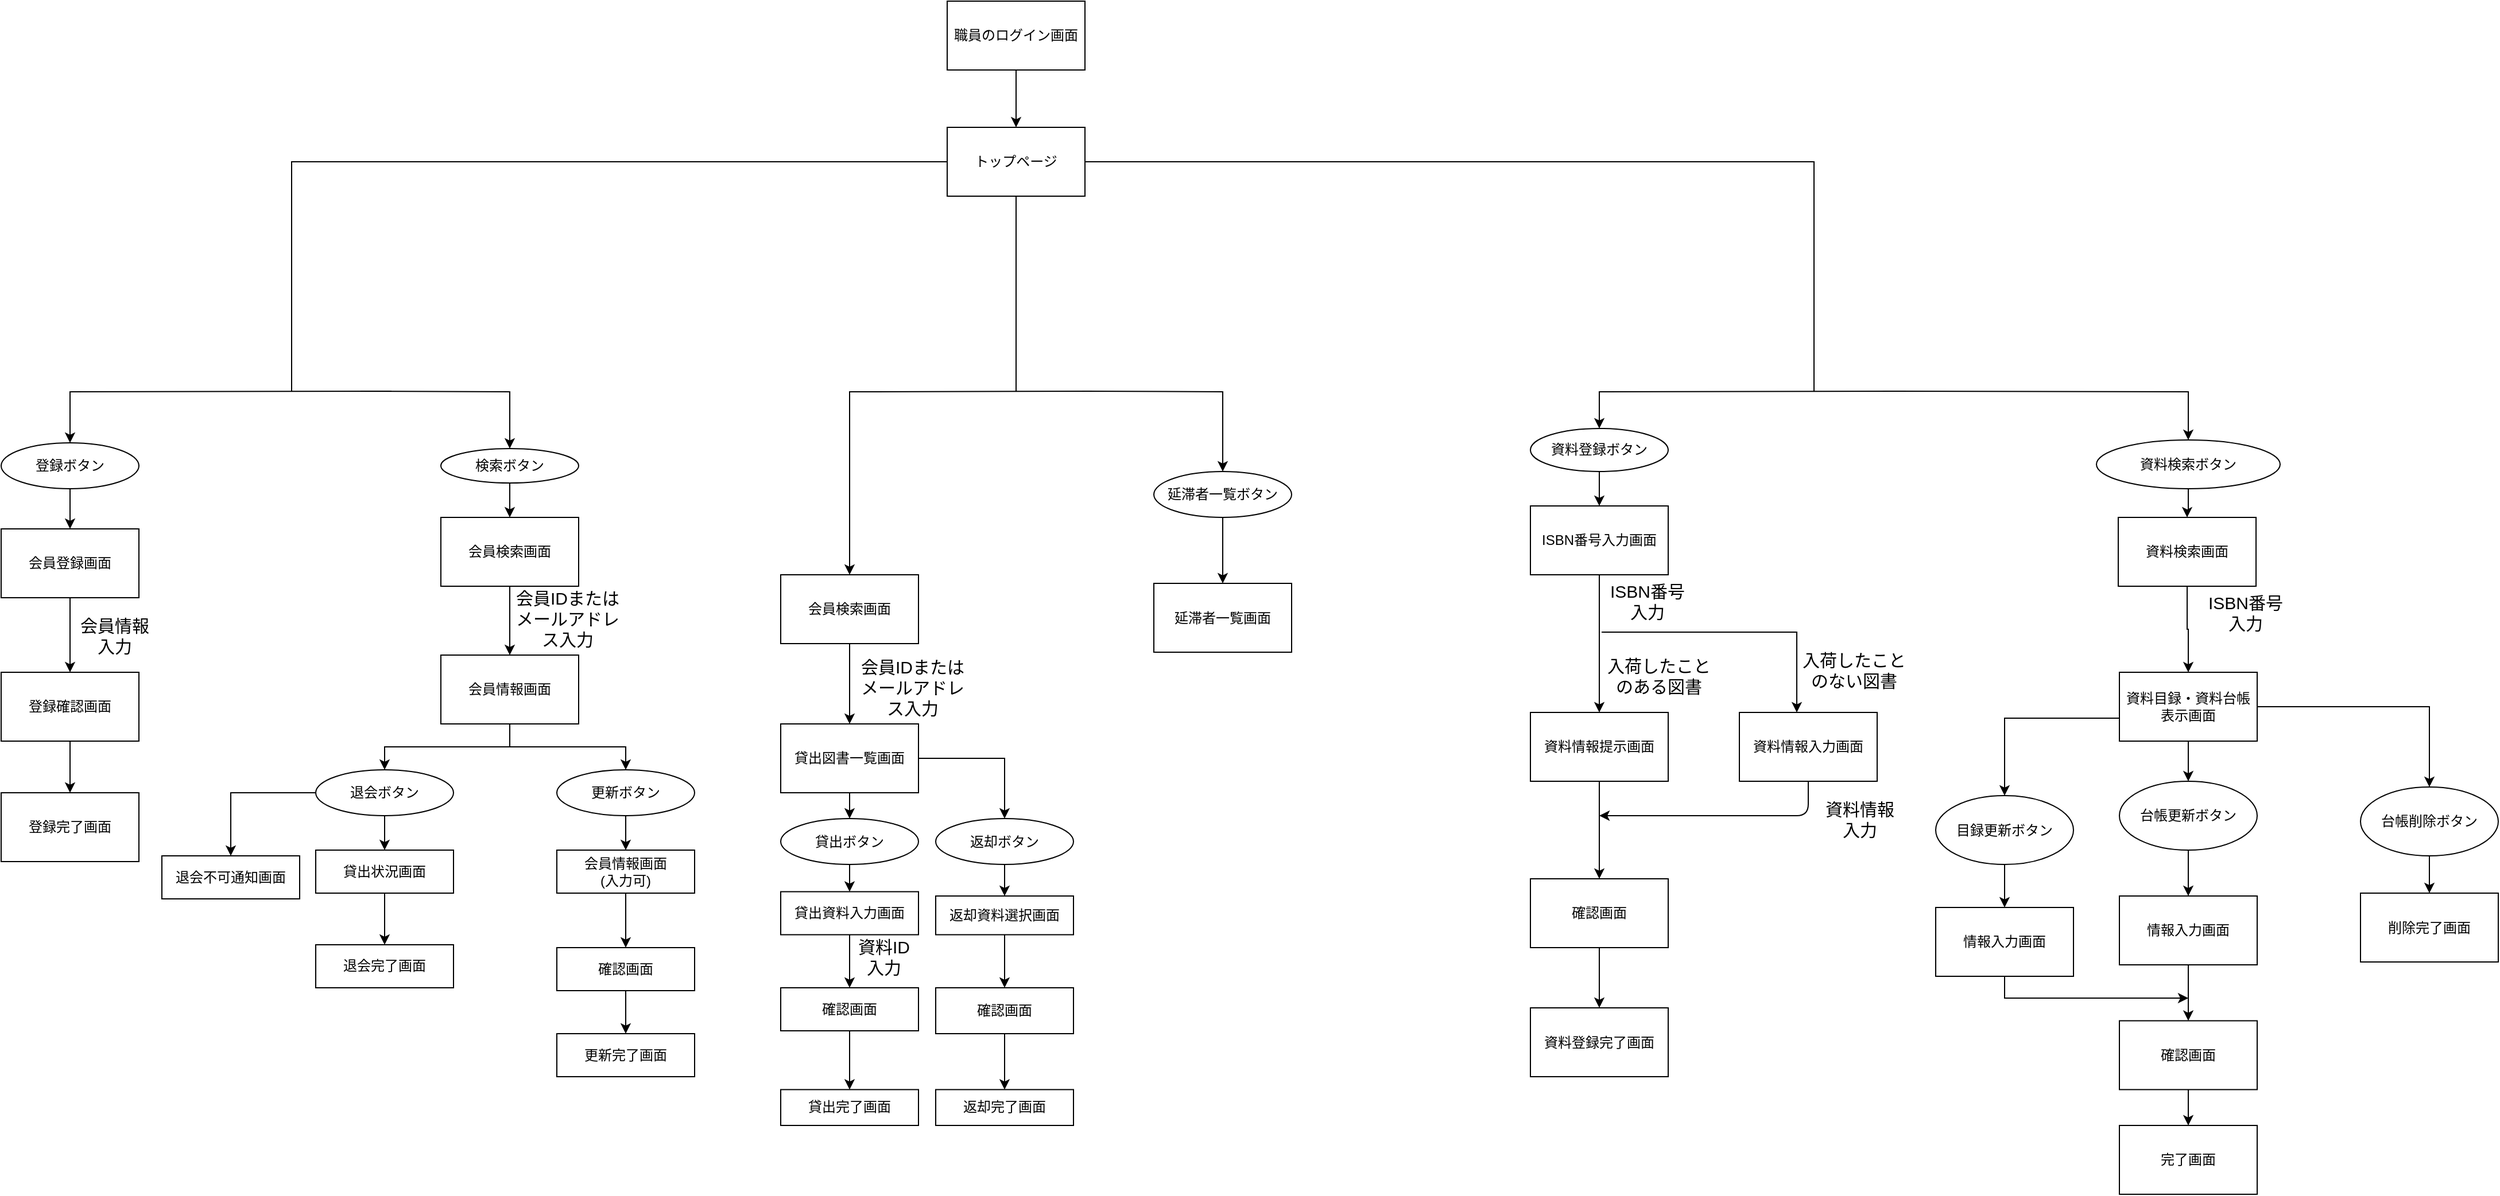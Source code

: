 <mxfile version="14.8.0" type="device"><diagram id="8GjPYLnFmO3mFz_kON_9" name="資料登録"><mxGraphModel dx="1600" dy="745" grid="1" gridSize="10" guides="1" tooltips="1" connect="1" arrows="1" fold="1" page="1" pageScale="1" pageWidth="827" pageHeight="1169" math="0" shadow="0"><root><mxCell id="0"/><mxCell id="1" parent="0"/><mxCell id="lGhjVvIqoReYvDxGLJVV-1" style="edgeStyle=orthogonalEdgeStyle;rounded=0;orthogonalLoop=1;jettySize=auto;html=1;endArrow=none;endFill=0;" parent="1" source="lGhjVvIqoReYvDxGLJVV-4" edge="1"><mxGeometry relative="1" as="geometry"><mxPoint x="493" y="630" as="targetPoint"/><Array as="points"><mxPoint x="493" y="430"/></Array></mxGeometry></mxCell><mxCell id="lGhjVvIqoReYvDxGLJVV-2" value="" style="edgeStyle=orthogonalEdgeStyle;rounded=0;orthogonalLoop=1;jettySize=auto;html=1;endArrow=none;endFill=0;" parent="1" source="lGhjVvIqoReYvDxGLJVV-4" edge="1"><mxGeometry relative="1" as="geometry"><mxPoint x="1124" y="630" as="targetPoint"/></mxGeometry></mxCell><mxCell id="lGhjVvIqoReYvDxGLJVV-3" value="" style="edgeStyle=orthogonalEdgeStyle;rounded=0;orthogonalLoop=1;jettySize=auto;html=1;endArrow=none;endFill=0;" parent="1" source="lGhjVvIqoReYvDxGLJVV-4" edge="1"><mxGeometry relative="1" as="geometry"><Array as="points"><mxPoint x="1819" y="430"/></Array><mxPoint x="1819" y="630" as="targetPoint"/></mxGeometry></mxCell><mxCell id="lGhjVvIqoReYvDxGLJVV-4" value="トップページ" style="rounded=0;whiteSpace=wrap;html=1;" parent="1" vertex="1"><mxGeometry x="1064" y="400" width="120" height="60" as="geometry"/></mxCell><mxCell id="lGhjVvIqoReYvDxGLJVV-5" value="" style="edgeStyle=orthogonalEdgeStyle;rounded=0;orthogonalLoop=1;jettySize=auto;html=1;" parent="1" source="lGhjVvIqoReYvDxGLJVV-6" target="lGhjVvIqoReYvDxGLJVV-78" edge="1"><mxGeometry relative="1" as="geometry"/></mxCell><mxCell id="lGhjVvIqoReYvDxGLJVV-6" value="会員登録画面" style="rounded=0;whiteSpace=wrap;html=1;" parent="1" vertex="1"><mxGeometry x="240" y="750" width="120" height="60" as="geometry"/></mxCell><mxCell id="lGhjVvIqoReYvDxGLJVV-7" value="" style="edgeStyle=orthogonalEdgeStyle;rounded=0;orthogonalLoop=1;jettySize=auto;html=1;" parent="1" source="lGhjVvIqoReYvDxGLJVV-8" target="lGhjVvIqoReYvDxGLJVV-6" edge="1"><mxGeometry relative="1" as="geometry"/></mxCell><mxCell id="lGhjVvIqoReYvDxGLJVV-8" value="登録ボタン" style="ellipse;whiteSpace=wrap;html=1;" parent="1" vertex="1"><mxGeometry x="240" y="675" width="120" height="40" as="geometry"/></mxCell><mxCell id="lGhjVvIqoReYvDxGLJVV-9" value="" style="edgeStyle=orthogonalEdgeStyle;rounded=0;orthogonalLoop=1;jettySize=auto;html=1;" parent="1" edge="1"><mxGeometry relative="1" as="geometry"><mxPoint x="1124" y="550" as="sourcePoint"/></mxGeometry></mxCell><mxCell id="lGhjVvIqoReYvDxGLJVV-11" value="" style="edgeStyle=orthogonalEdgeStyle;rounded=0;orthogonalLoop=1;jettySize=auto;html=1;" parent="1" target="lGhjVvIqoReYvDxGLJVV-102" edge="1"><mxGeometry relative="1" as="geometry"><mxPoint x="1184" y="630" as="sourcePoint"/></mxGeometry></mxCell><mxCell id="lGhjVvIqoReYvDxGLJVV-13" value="" style="edgeStyle=orthogonalEdgeStyle;rounded=0;orthogonalLoop=1;jettySize=auto;html=1;" parent="1" target="lGhjVvIqoReYvDxGLJVV-8" edge="1"><mxGeometry relative="1" as="geometry"><mxPoint x="580" y="630" as="sourcePoint"/></mxGeometry></mxCell><mxCell id="lGhjVvIqoReYvDxGLJVV-14" value="" style="edgeStyle=orthogonalEdgeStyle;rounded=0;orthogonalLoop=1;jettySize=auto;html=1;" parent="1" target="lGhjVvIqoReYvDxGLJVV-24" edge="1"><mxGeometry relative="1" as="geometry"><mxPoint x="553" y="630" as="sourcePoint"/></mxGeometry></mxCell><mxCell id="lGhjVvIqoReYvDxGLJVV-20" value="" style="edgeStyle=orthogonalEdgeStyle;rounded=0;orthogonalLoop=1;jettySize=auto;html=1;" parent="1" target="lGhjVvIqoReYvDxGLJVV-36" edge="1"><mxGeometry relative="1" as="geometry"><mxPoint x="1890" y="630" as="sourcePoint"/></mxGeometry></mxCell><mxCell id="lGhjVvIqoReYvDxGLJVV-21" value="" style="edgeStyle=orthogonalEdgeStyle;rounded=0;orthogonalLoop=1;jettySize=auto;html=1;" parent="1" target="lGhjVvIqoReYvDxGLJVV-38" edge="1"><mxGeometry relative="1" as="geometry"><mxPoint x="1879" y="630" as="sourcePoint"/></mxGeometry></mxCell><mxCell id="lGhjVvIqoReYvDxGLJVV-23" value="" style="edgeStyle=orthogonalEdgeStyle;rounded=0;orthogonalLoop=1;jettySize=auto;html=1;" parent="1" source="lGhjVvIqoReYvDxGLJVV-24" target="lGhjVvIqoReYvDxGLJVV-31" edge="1"><mxGeometry relative="1" as="geometry"/></mxCell><mxCell id="lGhjVvIqoReYvDxGLJVV-24" value="検索ボタン" style="ellipse;whiteSpace=wrap;html=1;rounded=0;" parent="1" vertex="1"><mxGeometry x="623" y="680" width="120" height="30" as="geometry"/></mxCell><mxCell id="lGhjVvIqoReYvDxGLJVV-25" value="" style="edgeStyle=orthogonalEdgeStyle;rounded=0;orthogonalLoop=1;jettySize=auto;html=1;" parent="1" target="lGhjVvIqoReYvDxGLJVV-53" edge="1"><mxGeometry relative="1" as="geometry"><mxPoint x="1190" y="630" as="sourcePoint"/></mxGeometry></mxCell><mxCell id="lGhjVvIqoReYvDxGLJVV-26" value="" style="edgeStyle=orthogonalEdgeStyle;rounded=0;orthogonalLoop=1;jettySize=auto;html=1;" parent="1" source="lGhjVvIqoReYvDxGLJVV-27" target="lGhjVvIqoReYvDxGLJVV-112" edge="1"><mxGeometry relative="1" as="geometry"/></mxCell><mxCell id="lGhjVvIqoReYvDxGLJVV-27" value="貸出ボタン" style="ellipse;whiteSpace=wrap;html=1;rounded=0;" parent="1" vertex="1"><mxGeometry x="919" y="1002.5" width="120" height="40" as="geometry"/></mxCell><mxCell id="lGhjVvIqoReYvDxGLJVV-28" value="" style="edgeStyle=orthogonalEdgeStyle;rounded=0;orthogonalLoop=1;jettySize=auto;html=1;entryX=0.5;entryY=0;entryDx=0;entryDy=0;" parent="1" source="lGhjVvIqoReYvDxGLJVV-29" target="lGhjVvIqoReYvDxGLJVV-61" edge="1"><mxGeometry relative="1" as="geometry"><mxPoint x="1249" y="780" as="targetPoint"/></mxGeometry></mxCell><mxCell id="lGhjVvIqoReYvDxGLJVV-29" value="返却ボタン" style="ellipse;whiteSpace=wrap;html=1;rounded=0;" parent="1" vertex="1"><mxGeometry x="1054" y="1002.5" width="120" height="40" as="geometry"/></mxCell><mxCell id="lGhjVvIqoReYvDxGLJVV-30" value="" style="edgeStyle=orthogonalEdgeStyle;rounded=0;orthogonalLoop=1;jettySize=auto;html=1;" parent="1" source="lGhjVvIqoReYvDxGLJVV-31" target="lGhjVvIqoReYvDxGLJVV-66" edge="1"><mxGeometry relative="1" as="geometry"/></mxCell><mxCell id="lGhjVvIqoReYvDxGLJVV-31" value="会員検索画面" style="whiteSpace=wrap;html=1;rounded=0;" parent="1" vertex="1"><mxGeometry x="623" y="740" width="120" height="60" as="geometry"/></mxCell><mxCell id="lGhjVvIqoReYvDxGLJVV-32" value="" style="edgeStyle=orthogonalEdgeStyle;rounded=0;orthogonalLoop=1;jettySize=auto;html=1;" parent="1" source="lGhjVvIqoReYvDxGLJVV-34" target="lGhjVvIqoReYvDxGLJVV-27" edge="1"><mxGeometry relative="1" as="geometry"><mxPoint x="979" y="1000" as="targetPoint"/></mxGeometry></mxCell><mxCell id="lGhjVvIqoReYvDxGLJVV-33" value="" style="edgeStyle=orthogonalEdgeStyle;rounded=0;orthogonalLoop=1;jettySize=auto;html=1;" parent="1" source="lGhjVvIqoReYvDxGLJVV-34" target="lGhjVvIqoReYvDxGLJVV-29" edge="1"><mxGeometry relative="1" as="geometry"/></mxCell><mxCell id="lGhjVvIqoReYvDxGLJVV-34" value="貸出図書一覧画面" style="whiteSpace=wrap;html=1;rounded=0;" parent="1" vertex="1"><mxGeometry x="919" y="920" width="120" height="60" as="geometry"/></mxCell><mxCell id="lGhjVvIqoReYvDxGLJVV-35" value="" style="edgeStyle=orthogonalEdgeStyle;rounded=0;orthogonalLoop=1;jettySize=auto;html=1;" parent="1" source="lGhjVvIqoReYvDxGLJVV-36" target="lGhjVvIqoReYvDxGLJVV-41" edge="1"><mxGeometry relative="1" as="geometry"/></mxCell><mxCell id="lGhjVvIqoReYvDxGLJVV-36" value="資料登録ボタン" style="ellipse;whiteSpace=wrap;html=1;rounded=0;" parent="1" vertex="1"><mxGeometry x="1572" y="662.5" width="120" height="37.5" as="geometry"/></mxCell><mxCell id="lGhjVvIqoReYvDxGLJVV-37" value="" style="edgeStyle=orthogonalEdgeStyle;rounded=0;orthogonalLoop=1;jettySize=auto;html=1;" parent="1" source="lGhjVvIqoReYvDxGLJVV-38" target="lGhjVvIqoReYvDxGLJVV-43" edge="1"><mxGeometry relative="1" as="geometry"/></mxCell><mxCell id="lGhjVvIqoReYvDxGLJVV-38" value="資料検索ボタン" style="ellipse;whiteSpace=wrap;html=1;rounded=0;" parent="1" vertex="1"><mxGeometry x="2065" y="672.5" width="160" height="42.5" as="geometry"/></mxCell><mxCell id="lGhjVvIqoReYvDxGLJVV-39" value="" style="edgeStyle=orthogonalEdgeStyle;rounded=0;orthogonalLoop=1;jettySize=auto;html=1;" parent="1" source="lGhjVvIqoReYvDxGLJVV-41" target="lGhjVvIqoReYvDxGLJVV-81" edge="1"><mxGeometry relative="1" as="geometry"/></mxCell><mxCell id="lGhjVvIqoReYvDxGLJVV-40" value="" style="edgeStyle=orthogonalEdgeStyle;rounded=0;orthogonalLoop=1;jettySize=auto;html=1;" parent="1" target="lGhjVvIqoReYvDxGLJVV-84" edge="1"><mxGeometry relative="1" as="geometry"><Array as="points"><mxPoint x="1634" y="840"/><mxPoint x="1804" y="840"/></Array><mxPoint x="1634" y="840" as="sourcePoint"/></mxGeometry></mxCell><mxCell id="lGhjVvIqoReYvDxGLJVV-41" value="ISBN番号入力画面" style="whiteSpace=wrap;html=1;rounded=0;" parent="1" vertex="1"><mxGeometry x="1572" y="730" width="120" height="60" as="geometry"/></mxCell><mxCell id="lGhjVvIqoReYvDxGLJVV-42" value="" style="edgeStyle=orthogonalEdgeStyle;rounded=0;orthogonalLoop=1;jettySize=auto;html=1;" parent="1" source="lGhjVvIqoReYvDxGLJVV-43" target="lGhjVvIqoReYvDxGLJVV-89" edge="1"><mxGeometry relative="1" as="geometry"/></mxCell><mxCell id="lGhjVvIqoReYvDxGLJVV-43" value="資料検索画面" style="whiteSpace=wrap;html=1;rounded=0;" parent="1" vertex="1"><mxGeometry x="2084" y="740" width="120" height="60" as="geometry"/></mxCell><mxCell id="lGhjVvIqoReYvDxGLJVV-44" value="" style="edgeStyle=orthogonalEdgeStyle;rounded=0;orthogonalLoop=1;jettySize=auto;html=1;" parent="1" source="lGhjVvIqoReYvDxGLJVV-45" target="lGhjVvIqoReYvDxGLJVV-83" edge="1"><mxGeometry relative="1" as="geometry"/></mxCell><mxCell id="lGhjVvIqoReYvDxGLJVV-45" value="確認画面" style="whiteSpace=wrap;html=1;rounded=0;" parent="1" vertex="1"><mxGeometry x="1572" y="1055" width="120" height="60" as="geometry"/></mxCell><mxCell id="lGhjVvIqoReYvDxGLJVV-46" value="" style="edgeStyle=orthogonalEdgeStyle;rounded=0;orthogonalLoop=1;jettySize=auto;html=1;" parent="1" source="lGhjVvIqoReYvDxGLJVV-47" target="lGhjVvIqoReYvDxGLJVV-49" edge="1"><mxGeometry relative="1" as="geometry"/></mxCell><mxCell id="lGhjVvIqoReYvDxGLJVV-47" value="退会ボタン" style="ellipse;whiteSpace=wrap;html=1;rounded=0;" parent="1" vertex="1"><mxGeometry x="514" y="960" width="120" height="40" as="geometry"/></mxCell><mxCell id="lGhjVvIqoReYvDxGLJVV-48" value="" style="edgeStyle=orthogonalEdgeStyle;rounded=0;orthogonalLoop=1;jettySize=auto;html=1;" parent="1" source="lGhjVvIqoReYvDxGLJVV-49" target="lGhjVvIqoReYvDxGLJVV-72" edge="1"><mxGeometry relative="1" as="geometry"><Array as="points"><mxPoint x="574" y="1090"/><mxPoint x="574" y="1090"/></Array></mxGeometry></mxCell><mxCell id="lGhjVvIqoReYvDxGLJVV-49" value="貸出状況画面" style="whiteSpace=wrap;html=1;rounded=0;" parent="1" vertex="1"><mxGeometry x="514" y="1030" width="120" height="37.5" as="geometry"/></mxCell><mxCell id="lGhjVvIqoReYvDxGLJVV-50" value="" style="edgeStyle=orthogonalEdgeStyle;rounded=0;orthogonalLoop=1;jettySize=auto;html=1;" parent="1" source="lGhjVvIqoReYvDxGLJVV-51" target="lGhjVvIqoReYvDxGLJVV-4" edge="1"><mxGeometry relative="1" as="geometry"/></mxCell><mxCell id="lGhjVvIqoReYvDxGLJVV-51" value="職員のログイン画面" style="rounded=0;whiteSpace=wrap;html=1;" parent="1" vertex="1"><mxGeometry x="1064" y="290" width="120" height="60" as="geometry"/></mxCell><mxCell id="lGhjVvIqoReYvDxGLJVV-52" value="" style="edgeStyle=orthogonalEdgeStyle;rounded=0;orthogonalLoop=1;jettySize=auto;html=1;" parent="1" source="lGhjVvIqoReYvDxGLJVV-53" target="lGhjVvIqoReYvDxGLJVV-34" edge="1"><mxGeometry relative="1" as="geometry"/></mxCell><mxCell id="lGhjVvIqoReYvDxGLJVV-53" value="会員検索画面" style="whiteSpace=wrap;html=1;rounded=0;" parent="1" vertex="1"><mxGeometry x="919" y="790" width="120" height="60" as="geometry"/></mxCell><mxCell id="lGhjVvIqoReYvDxGLJVV-54" value="&lt;span style=&quot;font-size: 15px&quot;&gt;会員IDまたはメールアドレス入力&lt;/span&gt;" style="text;html=1;strokeColor=none;fillColor=none;align=center;verticalAlign=middle;whiteSpace=wrap;rounded=0;" parent="1" vertex="1"><mxGeometry x="984" y="855" width="100" height="65" as="geometry"/></mxCell><mxCell id="lGhjVvIqoReYvDxGLJVV-55" value="" style="edgeStyle=orthogonalEdgeStyle;rounded=0;orthogonalLoop=1;jettySize=auto;html=1;" parent="1" source="lGhjVvIqoReYvDxGLJVV-56" target="lGhjVvIqoReYvDxGLJVV-58" edge="1"><mxGeometry relative="1" as="geometry"/></mxCell><mxCell id="lGhjVvIqoReYvDxGLJVV-56" value="確認画面" style="whiteSpace=wrap;html=1;rounded=0;" parent="1" vertex="1"><mxGeometry x="919" y="1150" width="120" height="37.5" as="geometry"/></mxCell><mxCell id="lGhjVvIqoReYvDxGLJVV-57" value="&lt;font style=&quot;font-size: 15px&quot;&gt;資料ID入力&lt;/font&gt;" style="text;html=1;strokeColor=none;fillColor=none;align=center;verticalAlign=middle;whiteSpace=wrap;rounded=0;" parent="1" vertex="1"><mxGeometry x="979" y="1090" width="60" height="65" as="geometry"/></mxCell><mxCell id="lGhjVvIqoReYvDxGLJVV-58" value="貸出完了画面" style="whiteSpace=wrap;html=1;rounded=0;" parent="1" vertex="1"><mxGeometry x="919" y="1238.75" width="120" height="31.25" as="geometry"/></mxCell><mxCell id="lGhjVvIqoReYvDxGLJVV-59" value="確認画面" style="whiteSpace=wrap;html=1;rounded=0;" parent="1" vertex="1"><mxGeometry x="1054" y="1150" width="120" height="40" as="geometry"/></mxCell><mxCell id="lGhjVvIqoReYvDxGLJVV-60" value="" style="edgeStyle=orthogonalEdgeStyle;rounded=0;orthogonalLoop=1;jettySize=auto;html=1;exitX=0.5;exitY=1;exitDx=0;exitDy=0;entryX=0.5;entryY=0;entryDx=0;entryDy=0;" parent="1" source="lGhjVvIqoReYvDxGLJVV-61" target="lGhjVvIqoReYvDxGLJVV-59" edge="1"><mxGeometry relative="1" as="geometry"><mxPoint x="1249" y="920" as="targetPoint"/></mxGeometry></mxCell><mxCell id="lGhjVvIqoReYvDxGLJVV-61" value="返却資料選択画面" style="whiteSpace=wrap;html=1;rounded=0;" parent="1" vertex="1"><mxGeometry x="1054" y="1070" width="120" height="33.75" as="geometry"/></mxCell><mxCell id="lGhjVvIqoReYvDxGLJVV-62" value="" style="edgeStyle=orthogonalEdgeStyle;rounded=0;orthogonalLoop=1;jettySize=auto;html=1;exitX=0.5;exitY=1;exitDx=0;exitDy=0;" parent="1" source="lGhjVvIqoReYvDxGLJVV-59" target="lGhjVvIqoReYvDxGLJVV-63" edge="1"><mxGeometry relative="1" as="geometry"><mxPoint x="1124" y="990" as="sourcePoint"/></mxGeometry></mxCell><mxCell id="lGhjVvIqoReYvDxGLJVV-63" value="返却完了画面" style="whiteSpace=wrap;html=1;rounded=0;" parent="1" vertex="1"><mxGeometry x="1054" y="1238.75" width="120" height="31.25" as="geometry"/></mxCell><mxCell id="lGhjVvIqoReYvDxGLJVV-64" value="" style="edgeStyle=orthogonalEdgeStyle;rounded=0;orthogonalLoop=1;jettySize=auto;html=1;" parent="1" source="lGhjVvIqoReYvDxGLJVV-66" target="lGhjVvIqoReYvDxGLJVV-47" edge="1"><mxGeometry relative="1" as="geometry"/></mxCell><mxCell id="lGhjVvIqoReYvDxGLJVV-65" value="" style="edgeStyle=orthogonalEdgeStyle;rounded=0;orthogonalLoop=1;jettySize=auto;html=1;exitX=0.5;exitY=1;exitDx=0;exitDy=0;entryX=0.5;entryY=0;entryDx=0;entryDy=0;" parent="1" source="lGhjVvIqoReYvDxGLJVV-66" target="lGhjVvIqoReYvDxGLJVV-69" edge="1"><mxGeometry relative="1" as="geometry"><mxPoint x="784" y="970" as="targetPoint"/></mxGeometry></mxCell><mxCell id="lGhjVvIqoReYvDxGLJVV-66" value="会員情報画面" style="whiteSpace=wrap;html=1;rounded=0;" parent="1" vertex="1"><mxGeometry x="623" y="860" width="120" height="60" as="geometry"/></mxCell><mxCell id="lGhjVvIqoReYvDxGLJVV-67" value="&lt;font style=&quot;font-size: 15px&quot;&gt;会員IDまたはメールアドレス入力&lt;/font&gt;" style="text;html=1;strokeColor=none;fillColor=none;align=center;verticalAlign=middle;whiteSpace=wrap;rounded=0;" parent="1" vertex="1"><mxGeometry x="683" y="795" width="101" height="65" as="geometry"/></mxCell><mxCell id="lGhjVvIqoReYvDxGLJVV-68" value="" style="edgeStyle=orthogonalEdgeStyle;rounded=0;orthogonalLoop=1;jettySize=auto;html=1;" parent="1" source="lGhjVvIqoReYvDxGLJVV-69" target="lGhjVvIqoReYvDxGLJVV-71" edge="1"><mxGeometry relative="1" as="geometry"/></mxCell><mxCell id="lGhjVvIqoReYvDxGLJVV-69" value="更新ボタン" style="ellipse;whiteSpace=wrap;html=1;rounded=0;" parent="1" vertex="1"><mxGeometry x="724" y="960" width="120" height="40" as="geometry"/></mxCell><mxCell id="lGhjVvIqoReYvDxGLJVV-70" value="" style="edgeStyle=orthogonalEdgeStyle;rounded=0;orthogonalLoop=1;jettySize=auto;html=1;" parent="1" source="lGhjVvIqoReYvDxGLJVV-71" target="lGhjVvIqoReYvDxGLJVV-74" edge="1"><mxGeometry relative="1" as="geometry"/></mxCell><mxCell id="lGhjVvIqoReYvDxGLJVV-71" value="会員情報画面&lt;br&gt;(入力可)" style="whiteSpace=wrap;html=1;rounded=0;" parent="1" vertex="1"><mxGeometry x="724" y="1030" width="120" height="37.5" as="geometry"/></mxCell><mxCell id="lGhjVvIqoReYvDxGLJVV-72" value="退会完了画面" style="whiteSpace=wrap;html=1;rounded=0;" parent="1" vertex="1"><mxGeometry x="514" y="1112.5" width="120" height="37.5" as="geometry"/></mxCell><mxCell id="lGhjVvIqoReYvDxGLJVV-73" value="" style="edgeStyle=orthogonalEdgeStyle;rounded=0;orthogonalLoop=1;jettySize=auto;html=1;" parent="1" source="lGhjVvIqoReYvDxGLJVV-74" target="lGhjVvIqoReYvDxGLJVV-75" edge="1"><mxGeometry relative="1" as="geometry"/></mxCell><mxCell id="lGhjVvIqoReYvDxGLJVV-74" value="確認画面" style="whiteSpace=wrap;html=1;rounded=0;" parent="1" vertex="1"><mxGeometry x="724" y="1115" width="120" height="37.5" as="geometry"/></mxCell><mxCell id="lGhjVvIqoReYvDxGLJVV-75" value="更新完了画面" style="whiteSpace=wrap;html=1;rounded=0;" parent="1" vertex="1"><mxGeometry x="724" y="1190" width="120" height="37.5" as="geometry"/></mxCell><mxCell id="lGhjVvIqoReYvDxGLJVV-76" value="&lt;font style=&quot;font-size: 15px&quot;&gt;会員情報入力&lt;/font&gt;" style="text;html=1;strokeColor=none;fillColor=none;align=center;verticalAlign=middle;whiteSpace=wrap;rounded=0;" parent="1" vertex="1"><mxGeometry x="304" y="810" width="70" height="65" as="geometry"/></mxCell><mxCell id="lGhjVvIqoReYvDxGLJVV-77" value="" style="edgeStyle=orthogonalEdgeStyle;rounded=0;orthogonalLoop=1;jettySize=auto;html=1;" parent="1" source="lGhjVvIqoReYvDxGLJVV-78" target="lGhjVvIqoReYvDxGLJVV-79" edge="1"><mxGeometry relative="1" as="geometry"/></mxCell><mxCell id="lGhjVvIqoReYvDxGLJVV-78" value="登録確認画面" style="whiteSpace=wrap;html=1;rounded=0;" parent="1" vertex="1"><mxGeometry x="240" y="875" width="120" height="60" as="geometry"/></mxCell><mxCell id="lGhjVvIqoReYvDxGLJVV-79" value="登録完了画面" style="whiteSpace=wrap;html=1;rounded=0;" parent="1" vertex="1"><mxGeometry x="240" y="980" width="120" height="60" as="geometry"/></mxCell><mxCell id="lGhjVvIqoReYvDxGLJVV-80" value="" style="edgeStyle=orthogonalEdgeStyle;rounded=0;orthogonalLoop=1;jettySize=auto;html=1;" parent="1" source="lGhjVvIqoReYvDxGLJVV-81" target="lGhjVvIqoReYvDxGLJVV-45" edge="1"><mxGeometry relative="1" as="geometry"/></mxCell><mxCell id="lGhjVvIqoReYvDxGLJVV-81" value="資料情報提示画面" style="whiteSpace=wrap;html=1;rounded=0;" parent="1" vertex="1"><mxGeometry x="1572" y="910" width="120" height="60" as="geometry"/></mxCell><mxCell id="lGhjVvIqoReYvDxGLJVV-82" value="&lt;span style=&quot;font-size: 15px&quot;&gt;入荷したことのある図書&lt;/span&gt;" style="text;html=1;strokeColor=none;fillColor=none;align=center;verticalAlign=middle;whiteSpace=wrap;rounded=0;" parent="1" vertex="1"><mxGeometry x="1634" y="845" width="100" height="65" as="geometry"/></mxCell><mxCell id="lGhjVvIqoReYvDxGLJVV-83" value="資料登録完了画面" style="whiteSpace=wrap;html=1;rounded=0;" parent="1" vertex="1"><mxGeometry x="1572" y="1167.5" width="120" height="60" as="geometry"/></mxCell><mxCell id="lGhjVvIqoReYvDxGLJVV-84" value="資料情報入力画面" style="whiteSpace=wrap;html=1;rounded=0;" parent="1" vertex="1"><mxGeometry x="1754" y="910" width="120" height="60" as="geometry"/></mxCell><mxCell id="lGhjVvIqoReYvDxGLJVV-85" value="" style="endArrow=classic;html=1;exitX=0.5;exitY=1;exitDx=0;exitDy=0;" parent="1" source="lGhjVvIqoReYvDxGLJVV-84" edge="1"><mxGeometry width="50" height="50" relative="1" as="geometry"><mxPoint x="1794" y="1000" as="sourcePoint"/><mxPoint x="1632" y="1000" as="targetPoint"/><Array as="points"><mxPoint x="1814" y="1000"/></Array></mxGeometry></mxCell><mxCell id="lGhjVvIqoReYvDxGLJVV-86" value="&lt;span style=&quot;font-size: 15px&quot;&gt;入荷したことのない図書&lt;/span&gt;" style="text;html=1;strokeColor=none;fillColor=none;align=center;verticalAlign=middle;whiteSpace=wrap;rounded=0;" parent="1" vertex="1"><mxGeometry x="1804" y="840" width="100" height="65" as="geometry"/></mxCell><mxCell id="lGhjVvIqoReYvDxGLJVV-87" value="" style="edgeStyle=orthogonalEdgeStyle;rounded=0;orthogonalLoop=1;jettySize=auto;html=1;" parent="1" source="lGhjVvIqoReYvDxGLJVV-89" target="lGhjVvIqoReYvDxGLJVV-96" edge="1"><mxGeometry relative="1" as="geometry"/></mxCell><mxCell id="lGhjVvIqoReYvDxGLJVV-88" value="" style="edgeStyle=orthogonalEdgeStyle;rounded=0;orthogonalLoop=1;jettySize=auto;html=1;" parent="1" source="lGhjVvIqoReYvDxGLJVV-89" target="lGhjVvIqoReYvDxGLJVV-98" edge="1"><mxGeometry relative="1" as="geometry"/></mxCell><mxCell id="lGhjVvIqoReYvDxGLJVV-89" value="資料目録・資料台帳&lt;br&gt;表示画面" style="whiteSpace=wrap;html=1;rounded=0;" parent="1" vertex="1"><mxGeometry x="2085" y="875" width="120" height="60" as="geometry"/></mxCell><mxCell id="lGhjVvIqoReYvDxGLJVV-90" value="&lt;font style=&quot;font-size: 15px&quot;&gt;ISBN番号入力&lt;/font&gt;" style="text;html=1;strokeColor=none;fillColor=none;align=center;verticalAlign=middle;whiteSpace=wrap;rounded=0;" parent="1" vertex="1"><mxGeometry x="2155" y="790" width="80" height="65" as="geometry"/></mxCell><mxCell id="lGhjVvIqoReYvDxGLJVV-91" value="&lt;font style=&quot;font-size: 15px&quot;&gt;資料情報入力&lt;/font&gt;" style="text;html=1;strokeColor=none;fillColor=none;align=center;verticalAlign=middle;whiteSpace=wrap;rounded=0;" parent="1" vertex="1"><mxGeometry x="1824" y="970" width="70" height="65" as="geometry"/></mxCell><mxCell id="lGhjVvIqoReYvDxGLJVV-92" value="" style="edgeStyle=orthogonalEdgeStyle;rounded=0;orthogonalLoop=1;jettySize=auto;html=1;" parent="1" source="lGhjVvIqoReYvDxGLJVV-93" target="lGhjVvIqoReYvDxGLJVV-100" edge="1"><mxGeometry relative="1" as="geometry"/></mxCell><mxCell id="lGhjVvIqoReYvDxGLJVV-93" value="情報入力画面" style="whiteSpace=wrap;html=1;rounded=0;" parent="1" vertex="1"><mxGeometry x="2085" y="1070" width="120" height="60" as="geometry"/></mxCell><mxCell id="lGhjVvIqoReYvDxGLJVV-94" value="削除完了画面" style="whiteSpace=wrap;html=1;rounded=0;" parent="1" vertex="1"><mxGeometry x="2295" y="1067.5" width="120" height="60" as="geometry"/></mxCell><mxCell id="lGhjVvIqoReYvDxGLJVV-95" value="" style="edgeStyle=orthogonalEdgeStyle;rounded=0;orthogonalLoop=1;jettySize=auto;html=1;" parent="1" source="lGhjVvIqoReYvDxGLJVV-96" target="lGhjVvIqoReYvDxGLJVV-94" edge="1"><mxGeometry relative="1" as="geometry"/></mxCell><mxCell id="lGhjVvIqoReYvDxGLJVV-96" value="台帳削除ボタン" style="ellipse;whiteSpace=wrap;html=1;rounded=0;" parent="1" vertex="1"><mxGeometry x="2295" y="975" width="120" height="60" as="geometry"/></mxCell><mxCell id="lGhjVvIqoReYvDxGLJVV-97" value="" style="edgeStyle=orthogonalEdgeStyle;rounded=0;orthogonalLoop=1;jettySize=auto;html=1;" parent="1" source="lGhjVvIqoReYvDxGLJVV-98" target="lGhjVvIqoReYvDxGLJVV-93" edge="1"><mxGeometry relative="1" as="geometry"/></mxCell><mxCell id="lGhjVvIqoReYvDxGLJVV-98" value="台帳更新ボタン" style="ellipse;whiteSpace=wrap;html=1;rounded=0;" parent="1" vertex="1"><mxGeometry x="2085" y="970" width="120" height="60" as="geometry"/></mxCell><mxCell id="lGhjVvIqoReYvDxGLJVV-99" value="" style="edgeStyle=orthogonalEdgeStyle;rounded=0;orthogonalLoop=1;jettySize=auto;html=1;" parent="1" source="lGhjVvIqoReYvDxGLJVV-100" target="lGhjVvIqoReYvDxGLJVV-105" edge="1"><mxGeometry relative="1" as="geometry"/></mxCell><mxCell id="lGhjVvIqoReYvDxGLJVV-100" value="確認画面" style="whiteSpace=wrap;html=1;rounded=0;" parent="1" vertex="1"><mxGeometry x="2085" y="1178.75" width="120" height="60" as="geometry"/></mxCell><mxCell id="lGhjVvIqoReYvDxGLJVV-101" value="" style="edgeStyle=orthogonalEdgeStyle;rounded=0;orthogonalLoop=1;jettySize=auto;html=1;" parent="1" source="lGhjVvIqoReYvDxGLJVV-102" target="lGhjVvIqoReYvDxGLJVV-103" edge="1"><mxGeometry relative="1" as="geometry"/></mxCell><mxCell id="lGhjVvIqoReYvDxGLJVV-102" value="延滞者一覧ボタン" style="ellipse;whiteSpace=wrap;html=1;rounded=0;" parent="1" vertex="1"><mxGeometry x="1244" y="700" width="120" height="40" as="geometry"/></mxCell><mxCell id="lGhjVvIqoReYvDxGLJVV-103" value="延滞者一覧画面" style="whiteSpace=wrap;html=1;rounded=0;" parent="1" vertex="1"><mxGeometry x="1244" y="797.5" width="120" height="60" as="geometry"/></mxCell><mxCell id="lGhjVvIqoReYvDxGLJVV-104" value="&lt;span style=&quot;font-size: 15px&quot;&gt;ISBN番号&lt;br&gt;入力&lt;br&gt;&lt;/span&gt;" style="text;html=1;strokeColor=none;fillColor=none;align=center;verticalAlign=middle;whiteSpace=wrap;rounded=0;" parent="1" vertex="1"><mxGeometry x="1624" y="780" width="100" height="65" as="geometry"/></mxCell><mxCell id="lGhjVvIqoReYvDxGLJVV-105" value="完了画面" style="whiteSpace=wrap;html=1;rounded=0;" parent="1" vertex="1"><mxGeometry x="2085" y="1270" width="120" height="60" as="geometry"/></mxCell><mxCell id="lGhjVvIqoReYvDxGLJVV-106" value="" style="edgeStyle=orthogonalEdgeStyle;rounded=0;orthogonalLoop=1;jettySize=auto;html=1;exitX=0.5;exitY=1;exitDx=0;exitDy=0;" parent="1" source="lGhjVvIqoReYvDxGLJVV-107" edge="1"><mxGeometry relative="1" as="geometry"><mxPoint x="2145" y="1159" as="targetPoint"/><Array as="points"><mxPoint x="1985" y="1159"/></Array></mxGeometry></mxCell><mxCell id="lGhjVvIqoReYvDxGLJVV-107" value="情報入力画面" style="whiteSpace=wrap;html=1;rounded=0;" parent="1" vertex="1"><mxGeometry x="1925" y="1080" width="120" height="60" as="geometry"/></mxCell><mxCell id="lGhjVvIqoReYvDxGLJVV-108" value="" style="edgeStyle=orthogonalEdgeStyle;rounded=0;orthogonalLoop=1;jettySize=auto;html=1;" parent="1" source="lGhjVvIqoReYvDxGLJVV-109" target="lGhjVvIqoReYvDxGLJVV-107" edge="1"><mxGeometry relative="1" as="geometry"/></mxCell><mxCell id="lGhjVvIqoReYvDxGLJVV-109" value="目録更新ボタン" style="ellipse;whiteSpace=wrap;html=1;rounded=0;" parent="1" vertex="1"><mxGeometry x="1925" y="982.5" width="120" height="60" as="geometry"/></mxCell><mxCell id="lGhjVvIqoReYvDxGLJVV-110" value="" style="edgeStyle=orthogonalEdgeStyle;rounded=0;orthogonalLoop=1;jettySize=auto;html=1;exitX=0;exitY=0.5;exitDx=0;exitDy=0;entryX=0.5;entryY=0;entryDx=0;entryDy=0;" parent="1" source="lGhjVvIqoReYvDxGLJVV-89" target="lGhjVvIqoReYvDxGLJVV-109" edge="1"><mxGeometry relative="1" as="geometry"><mxPoint x="2046" y="894.0" as="targetPoint"/><mxPoint x="1925" y="875" as="sourcePoint"/><Array as="points"><mxPoint x="2085" y="915"/><mxPoint x="1985" y="915"/></Array></mxGeometry></mxCell><mxCell id="lGhjVvIqoReYvDxGLJVV-111" value="" style="edgeStyle=orthogonalEdgeStyle;rounded=0;orthogonalLoop=1;jettySize=auto;html=1;" parent="1" source="lGhjVvIqoReYvDxGLJVV-112" target="lGhjVvIqoReYvDxGLJVV-56" edge="1"><mxGeometry relative="1" as="geometry"/></mxCell><mxCell id="lGhjVvIqoReYvDxGLJVV-112" value="貸出資料入力画面" style="whiteSpace=wrap;html=1;rounded=0;" parent="1" vertex="1"><mxGeometry x="919" y="1066.25" width="120" height="37.5" as="geometry"/></mxCell><mxCell id="lGhjVvIqoReYvDxGLJVV-113" value="退会不可通知画面" style="whiteSpace=wrap;html=1;rounded=0;" parent="1" vertex="1"><mxGeometry x="380" y="1035" width="120" height="37.5" as="geometry"/></mxCell><mxCell id="lGhjVvIqoReYvDxGLJVV-114" style="edgeStyle=orthogonalEdgeStyle;rounded=0;orthogonalLoop=1;jettySize=auto;html=1;exitX=0;exitY=0.5;exitDx=0;exitDy=0;" parent="1" source="lGhjVvIqoReYvDxGLJVV-47" target="lGhjVvIqoReYvDxGLJVV-113" edge="1"><mxGeometry relative="1" as="geometry"/></mxCell></root></mxGraphModel></diagram></mxfile>